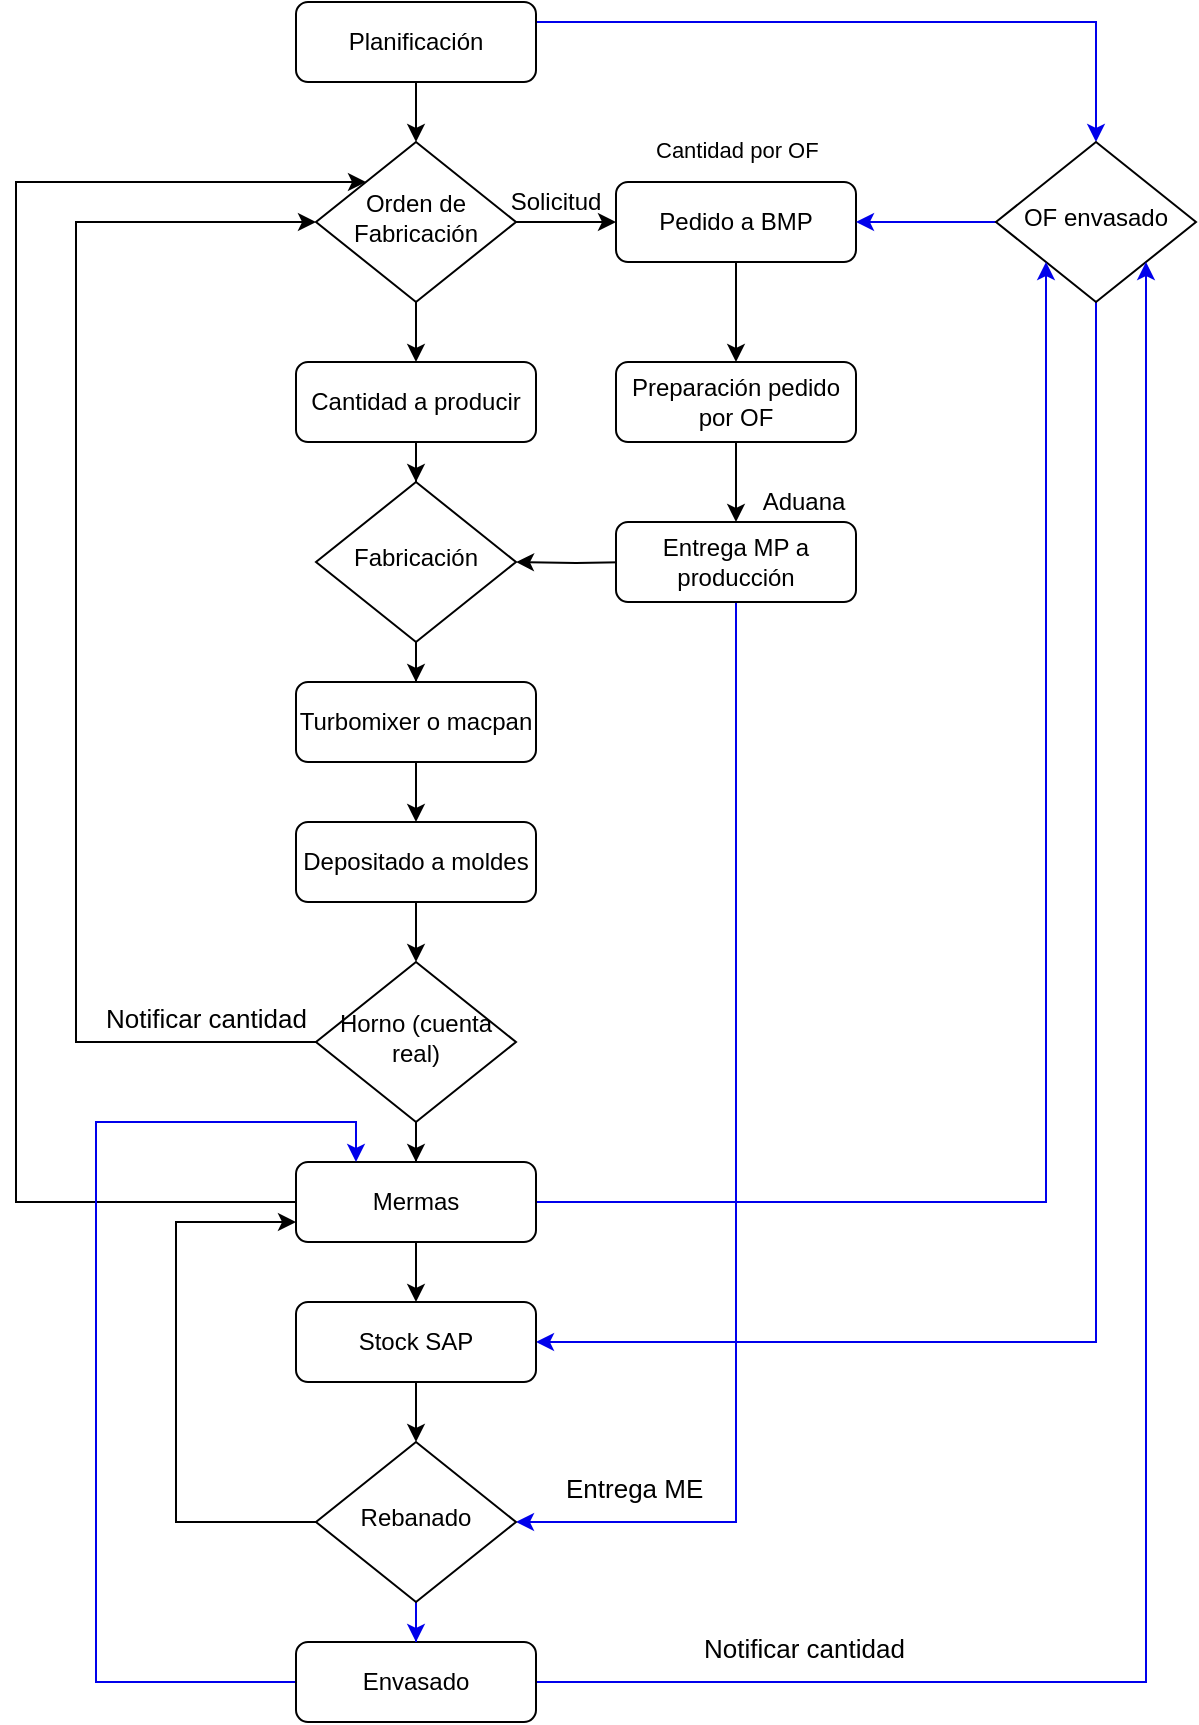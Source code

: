 <mxfile version="14.8.4" type="github">
  <diagram id="C5RBs43oDa-KdzZeNtuy" name="Page-1">
    <mxGraphModel dx="946" dy="645" grid="1" gridSize="10" guides="1" tooltips="1" connect="1" arrows="1" fold="1" page="1" pageScale="1" pageWidth="827" pageHeight="1169" math="0" shadow="0">
      <root>
        <mxCell id="WIyWlLk6GJQsqaUBKTNV-0" />
        <mxCell id="WIyWlLk6GJQsqaUBKTNV-1" parent="WIyWlLk6GJQsqaUBKTNV-0" />
        <mxCell id="bePu78S5L0XEfbbnUcpo-14" value="" style="edgeStyle=orthogonalEdgeStyle;rounded=0;orthogonalLoop=1;jettySize=auto;html=1;" edge="1" parent="WIyWlLk6GJQsqaUBKTNV-1" source="WIyWlLk6GJQsqaUBKTNV-3" target="WIyWlLk6GJQsqaUBKTNV-6">
          <mxGeometry relative="1" as="geometry" />
        </mxCell>
        <mxCell id="bePu78S5L0XEfbbnUcpo-41" value="" style="edgeStyle=orthogonalEdgeStyle;rounded=0;orthogonalLoop=1;jettySize=auto;html=1;entryX=0.5;entryY=0;entryDx=0;entryDy=0;strokeColor=#0000eb;" edge="1" parent="WIyWlLk6GJQsqaUBKTNV-1" source="WIyWlLk6GJQsqaUBKTNV-3" target="bePu78S5L0XEfbbnUcpo-40">
          <mxGeometry relative="1" as="geometry">
            <mxPoint x="550" y="130" as="targetPoint" />
            <Array as="points">
              <mxPoint x="560" y="110" />
            </Array>
          </mxGeometry>
        </mxCell>
        <mxCell id="WIyWlLk6GJQsqaUBKTNV-3" value="Planificación" style="rounded=1;whiteSpace=wrap;html=1;fontSize=12;glass=0;strokeWidth=1;shadow=0;" parent="WIyWlLk6GJQsqaUBKTNV-1" vertex="1">
          <mxGeometry x="160" y="100" width="120" height="40" as="geometry" />
        </mxCell>
        <mxCell id="bePu78S5L0XEfbbnUcpo-2" value="" style="edgeStyle=orthogonalEdgeStyle;rounded=0;orthogonalLoop=1;jettySize=auto;html=1;" edge="1" parent="WIyWlLk6GJQsqaUBKTNV-1" source="WIyWlLk6GJQsqaUBKTNV-6" target="WIyWlLk6GJQsqaUBKTNV-12">
          <mxGeometry relative="1" as="geometry" />
        </mxCell>
        <object label="" id="bePu78S5L0XEfbbnUcpo-13">
          <mxCell style="edgeStyle=orthogonalEdgeStyle;rounded=0;orthogonalLoop=1;jettySize=auto;html=1;" edge="1" parent="WIyWlLk6GJQsqaUBKTNV-1" source="WIyWlLk6GJQsqaUBKTNV-6">
            <mxGeometry relative="1" as="geometry">
              <mxPoint x="320" y="210" as="targetPoint" />
            </mxGeometry>
          </mxCell>
        </object>
        <mxCell id="WIyWlLk6GJQsqaUBKTNV-6" value="Orden de Fabricación" style="rhombus;whiteSpace=wrap;html=1;shadow=0;fontFamily=Helvetica;fontSize=12;align=center;strokeWidth=1;spacing=6;spacingTop=-4;" parent="WIyWlLk6GJQsqaUBKTNV-1" vertex="1">
          <mxGeometry x="170" y="170" width="100" height="80" as="geometry" />
        </mxCell>
        <mxCell id="bePu78S5L0XEfbbnUcpo-8" value="" style="edgeStyle=orthogonalEdgeStyle;rounded=0;orthogonalLoop=1;jettySize=auto;html=1;" edge="1" parent="WIyWlLk6GJQsqaUBKTNV-1" source="WIyWlLk6GJQsqaUBKTNV-12" target="bePu78S5L0XEfbbnUcpo-1">
          <mxGeometry relative="1" as="geometry" />
        </mxCell>
        <mxCell id="WIyWlLk6GJQsqaUBKTNV-12" value="Cantidad a producir" style="rounded=1;whiteSpace=wrap;html=1;fontSize=12;glass=0;strokeWidth=1;shadow=0;" parent="WIyWlLk6GJQsqaUBKTNV-1" vertex="1">
          <mxGeometry x="160" y="280" width="120" height="40" as="geometry" />
        </mxCell>
        <mxCell id="bePu78S5L0XEfbbnUcpo-9" value="" style="edgeStyle=orthogonalEdgeStyle;rounded=0;orthogonalLoop=1;jettySize=auto;html=1;" edge="1" parent="WIyWlLk6GJQsqaUBKTNV-1" source="bePu78S5L0XEfbbnUcpo-1" target="bePu78S5L0XEfbbnUcpo-4">
          <mxGeometry relative="1" as="geometry" />
        </mxCell>
        <mxCell id="bePu78S5L0XEfbbnUcpo-1" value="Fabricación" style="rhombus;whiteSpace=wrap;html=1;shadow=0;fontFamily=Helvetica;fontSize=12;align=center;strokeWidth=1;spacing=6;spacingTop=-4;" vertex="1" parent="WIyWlLk6GJQsqaUBKTNV-1">
          <mxGeometry x="170" y="340" width="100" height="80" as="geometry" />
        </mxCell>
        <mxCell id="bePu78S5L0XEfbbnUcpo-23" value="" style="edgeStyle=orthogonalEdgeStyle;rounded=0;orthogonalLoop=1;jettySize=auto;html=1;" edge="1" parent="WIyWlLk6GJQsqaUBKTNV-1" source="bePu78S5L0XEfbbnUcpo-3" target="bePu78S5L0XEfbbnUcpo-22">
          <mxGeometry relative="1" as="geometry" />
        </mxCell>
        <mxCell id="bePu78S5L0XEfbbnUcpo-3" value="Preparación pedido por OF" style="rounded=1;whiteSpace=wrap;html=1;fontSize=12;glass=0;strokeWidth=1;shadow=0;" vertex="1" parent="WIyWlLk6GJQsqaUBKTNV-1">
          <mxGeometry x="320" y="280" width="120" height="40" as="geometry" />
        </mxCell>
        <mxCell id="bePu78S5L0XEfbbnUcpo-28" value="" style="edgeStyle=orthogonalEdgeStyle;rounded=0;orthogonalLoop=1;jettySize=auto;html=1;" edge="1" parent="WIyWlLk6GJQsqaUBKTNV-1" source="bePu78S5L0XEfbbnUcpo-4" target="bePu78S5L0XEfbbnUcpo-27">
          <mxGeometry relative="1" as="geometry" />
        </mxCell>
        <mxCell id="bePu78S5L0XEfbbnUcpo-4" value="Turbomixer o macpan" style="rounded=1;whiteSpace=wrap;html=1;fontSize=12;glass=0;strokeWidth=1;shadow=0;" vertex="1" parent="WIyWlLk6GJQsqaUBKTNV-1">
          <mxGeometry x="160" y="440" width="120" height="40" as="geometry" />
        </mxCell>
        <mxCell id="bePu78S5L0XEfbbnUcpo-21" value="" style="edgeStyle=orthogonalEdgeStyle;rounded=0;orthogonalLoop=1;jettySize=auto;html=1;" edge="1" parent="WIyWlLk6GJQsqaUBKTNV-1" source="bePu78S5L0XEfbbnUcpo-7">
          <mxGeometry relative="1" as="geometry">
            <mxPoint x="380" y="280" as="targetPoint" />
          </mxGeometry>
        </mxCell>
        <mxCell id="bePu78S5L0XEfbbnUcpo-7" value="Pedido a BMP" style="rounded=1;whiteSpace=wrap;html=1;fontSize=12;glass=0;strokeWidth=1;shadow=0;" vertex="1" parent="WIyWlLk6GJQsqaUBKTNV-1">
          <mxGeometry x="320" y="190" width="120" height="40" as="geometry" />
        </mxCell>
        <mxCell id="bePu78S5L0XEfbbnUcpo-12" value="" style="edgeStyle=orthogonalEdgeStyle;rounded=0;orthogonalLoop=1;jettySize=auto;html=1;" edge="1" parent="WIyWlLk6GJQsqaUBKTNV-1" target="bePu78S5L0XEfbbnUcpo-1">
          <mxGeometry relative="1" as="geometry">
            <mxPoint x="330" y="380" as="sourcePoint" />
          </mxGeometry>
        </mxCell>
        <mxCell id="bePu78S5L0XEfbbnUcpo-18" value="Solicitud" style="text;html=1;strokeColor=none;fillColor=none;align=center;verticalAlign=middle;whiteSpace=wrap;rounded=0;" vertex="1" parent="WIyWlLk6GJQsqaUBKTNV-1">
          <mxGeometry x="270" y="190" width="40" height="20" as="geometry" />
        </mxCell>
        <mxCell id="bePu78S5L0XEfbbnUcpo-59" style="edgeStyle=orthogonalEdgeStyle;rounded=0;orthogonalLoop=1;jettySize=auto;html=1;entryX=1;entryY=0.5;entryDx=0;entryDy=0;fillColor=#d5e8d4;strokeColor=#0000EB;" edge="1" parent="WIyWlLk6GJQsqaUBKTNV-1" source="bePu78S5L0XEfbbnUcpo-22" target="bePu78S5L0XEfbbnUcpo-51">
          <mxGeometry relative="1" as="geometry">
            <Array as="points">
              <mxPoint x="380" y="860" />
            </Array>
          </mxGeometry>
        </mxCell>
        <mxCell id="bePu78S5L0XEfbbnUcpo-22" value="Entrega MP a producción" style="rounded=1;whiteSpace=wrap;html=1;fontSize=12;glass=0;strokeWidth=1;shadow=0;" vertex="1" parent="WIyWlLk6GJQsqaUBKTNV-1">
          <mxGeometry x="320" y="360" width="120" height="40" as="geometry" />
        </mxCell>
        <mxCell id="bePu78S5L0XEfbbnUcpo-25" value="&lt;h1 style=&quot;line-height: 120%&quot;&gt;&lt;font style=&quot;font-weight: normal ; font-size: 11px&quot;&gt;Cantidad por OF&lt;/font&gt;&lt;/h1&gt;" style="text;html=1;strokeColor=none;fillColor=none;spacing=5;spacingTop=-20;whiteSpace=wrap;overflow=hidden;rounded=0;" vertex="1" parent="WIyWlLk6GJQsqaUBKTNV-1">
          <mxGeometry x="335" y="150" width="90" height="40" as="geometry" />
        </mxCell>
        <mxCell id="bePu78S5L0XEfbbnUcpo-26" value="Aduana" style="text;html=1;strokeColor=none;fillColor=none;align=center;verticalAlign=middle;whiteSpace=wrap;rounded=0;" vertex="1" parent="WIyWlLk6GJQsqaUBKTNV-1">
          <mxGeometry x="394" y="340" width="40" height="20" as="geometry" />
        </mxCell>
        <mxCell id="bePu78S5L0XEfbbnUcpo-30" value="" style="edgeStyle=orthogonalEdgeStyle;rounded=0;orthogonalLoop=1;jettySize=auto;html=1;" edge="1" parent="WIyWlLk6GJQsqaUBKTNV-1" source="bePu78S5L0XEfbbnUcpo-27" target="bePu78S5L0XEfbbnUcpo-29">
          <mxGeometry relative="1" as="geometry" />
        </mxCell>
        <mxCell id="bePu78S5L0XEfbbnUcpo-27" value="Depositado a moldes" style="rounded=1;whiteSpace=wrap;html=1;fontSize=12;glass=0;strokeWidth=1;shadow=0;" vertex="1" parent="WIyWlLk6GJQsqaUBKTNV-1">
          <mxGeometry x="160" y="510" width="120" height="40" as="geometry" />
        </mxCell>
        <mxCell id="bePu78S5L0XEfbbnUcpo-39" value="" style="edgeStyle=orthogonalEdgeStyle;rounded=0;orthogonalLoop=1;jettySize=auto;html=1;" edge="1" parent="WIyWlLk6GJQsqaUBKTNV-1" source="bePu78S5L0XEfbbnUcpo-29">
          <mxGeometry relative="1" as="geometry">
            <mxPoint x="170" y="210" as="targetPoint" />
            <Array as="points">
              <mxPoint x="50" y="620" />
              <mxPoint x="50" y="210" />
            </Array>
          </mxGeometry>
        </mxCell>
        <mxCell id="bePu78S5L0XEfbbnUcpo-44" value="" style="edgeStyle=orthogonalEdgeStyle;rounded=0;orthogonalLoop=1;jettySize=auto;html=1;" edge="1" parent="WIyWlLk6GJQsqaUBKTNV-1" source="bePu78S5L0XEfbbnUcpo-29" target="bePu78S5L0XEfbbnUcpo-43">
          <mxGeometry relative="1" as="geometry" />
        </mxCell>
        <mxCell id="bePu78S5L0XEfbbnUcpo-29" value="Horno (cuenta real)" style="rhombus;whiteSpace=wrap;html=1;shadow=0;fontFamily=Helvetica;fontSize=12;align=center;strokeWidth=1;spacing=6;spacingTop=-4;" vertex="1" parent="WIyWlLk6GJQsqaUBKTNV-1">
          <mxGeometry x="170" y="580" width="100" height="80" as="geometry" />
        </mxCell>
        <mxCell id="bePu78S5L0XEfbbnUcpo-55" style="edgeStyle=orthogonalEdgeStyle;rounded=0;orthogonalLoop=1;jettySize=auto;html=1;exitX=0.5;exitY=1;exitDx=0;exitDy=0;entryX=1;entryY=0.5;entryDx=0;entryDy=0;strokeColor=#0000eb;" edge="1" parent="WIyWlLk6GJQsqaUBKTNV-1" source="bePu78S5L0XEfbbnUcpo-40" target="bePu78S5L0XEfbbnUcpo-48">
          <mxGeometry relative="1" as="geometry" />
        </mxCell>
        <mxCell id="bePu78S5L0XEfbbnUcpo-58" value="" style="edgeStyle=orthogonalEdgeStyle;rounded=0;orthogonalLoop=1;jettySize=auto;html=1;entryX=1;entryY=0.5;entryDx=0;entryDy=0;strokeColor=#0000eb;" edge="1" parent="WIyWlLk6GJQsqaUBKTNV-1" source="bePu78S5L0XEfbbnUcpo-40" target="bePu78S5L0XEfbbnUcpo-7">
          <mxGeometry relative="1" as="geometry">
            <mxPoint x="450" y="200" as="targetPoint" />
          </mxGeometry>
        </mxCell>
        <mxCell id="bePu78S5L0XEfbbnUcpo-40" value="OF envasado" style="rhombus;whiteSpace=wrap;html=1;shadow=0;fontFamily=Helvetica;fontSize=12;align=center;strokeWidth=1;spacing=6;spacingTop=-4;" vertex="1" parent="WIyWlLk6GJQsqaUBKTNV-1">
          <mxGeometry x="510" y="170" width="100" height="80" as="geometry" />
        </mxCell>
        <mxCell id="bePu78S5L0XEfbbnUcpo-45" style="edgeStyle=orthogonalEdgeStyle;rounded=0;orthogonalLoop=1;jettySize=auto;html=1;entryX=0;entryY=0;entryDx=0;entryDy=0;" edge="1" parent="WIyWlLk6GJQsqaUBKTNV-1" source="bePu78S5L0XEfbbnUcpo-43" target="WIyWlLk6GJQsqaUBKTNV-6">
          <mxGeometry relative="1" as="geometry">
            <mxPoint x="70" y="180" as="targetPoint" />
            <Array as="points">
              <mxPoint x="20" y="700" />
              <mxPoint x="20" y="190" />
            </Array>
          </mxGeometry>
        </mxCell>
        <mxCell id="bePu78S5L0XEfbbnUcpo-49" value="" style="edgeStyle=orthogonalEdgeStyle;rounded=0;orthogonalLoop=1;jettySize=auto;html=1;" edge="1" parent="WIyWlLk6GJQsqaUBKTNV-1" source="bePu78S5L0XEfbbnUcpo-43" target="bePu78S5L0XEfbbnUcpo-48">
          <mxGeometry relative="1" as="geometry" />
        </mxCell>
        <mxCell id="bePu78S5L0XEfbbnUcpo-61" style="edgeStyle=orthogonalEdgeStyle;rounded=0;orthogonalLoop=1;jettySize=auto;html=1;entryX=0;entryY=1;entryDx=0;entryDy=0;strokeColor=#0000eb;" edge="1" parent="WIyWlLk6GJQsqaUBKTNV-1" source="bePu78S5L0XEfbbnUcpo-43" target="bePu78S5L0XEfbbnUcpo-40">
          <mxGeometry relative="1" as="geometry">
            <mxPoint x="500" y="270" as="targetPoint" />
          </mxGeometry>
        </mxCell>
        <mxCell id="bePu78S5L0XEfbbnUcpo-43" value="Mermas" style="rounded=1;whiteSpace=wrap;html=1;fontSize=12;glass=0;strokeWidth=1;shadow=0;" vertex="1" parent="WIyWlLk6GJQsqaUBKTNV-1">
          <mxGeometry x="160" y="680" width="120" height="40" as="geometry" />
        </mxCell>
        <mxCell id="bePu78S5L0XEfbbnUcpo-46" value="&lt;h1&gt;&lt;span style=&quot;font-weight: normal&quot;&gt;&lt;font style=&quot;font-size: 13px&quot;&gt;Notificar cantidad&lt;/font&gt;&lt;/span&gt;&lt;/h1&gt;" style="text;html=1;strokeColor=none;fillColor=none;spacing=5;spacingTop=-20;whiteSpace=wrap;overflow=hidden;rounded=0;" vertex="1" parent="WIyWlLk6GJQsqaUBKTNV-1">
          <mxGeometry x="60" y="585" width="110" height="40" as="geometry" />
        </mxCell>
        <mxCell id="bePu78S5L0XEfbbnUcpo-47" style="edgeStyle=orthogonalEdgeStyle;rounded=0;orthogonalLoop=1;jettySize=auto;html=1;exitX=0.5;exitY=1;exitDx=0;exitDy=0;" edge="1" parent="WIyWlLk6GJQsqaUBKTNV-1" source="bePu78S5L0XEfbbnUcpo-46" target="bePu78S5L0XEfbbnUcpo-46">
          <mxGeometry relative="1" as="geometry" />
        </mxCell>
        <mxCell id="bePu78S5L0XEfbbnUcpo-52" value="" style="edgeStyle=orthogonalEdgeStyle;rounded=0;orthogonalLoop=1;jettySize=auto;html=1;" edge="1" parent="WIyWlLk6GJQsqaUBKTNV-1" source="bePu78S5L0XEfbbnUcpo-48" target="bePu78S5L0XEfbbnUcpo-51">
          <mxGeometry relative="1" as="geometry" />
        </mxCell>
        <mxCell id="bePu78S5L0XEfbbnUcpo-48" value="Stock SAP" style="rounded=1;whiteSpace=wrap;html=1;fontSize=12;glass=0;strokeWidth=1;shadow=0;" vertex="1" parent="WIyWlLk6GJQsqaUBKTNV-1">
          <mxGeometry x="160" y="750" width="120" height="40" as="geometry" />
        </mxCell>
        <mxCell id="bePu78S5L0XEfbbnUcpo-56" style="edgeStyle=orthogonalEdgeStyle;rounded=0;orthogonalLoop=1;jettySize=auto;html=1;entryX=1;entryY=1;entryDx=0;entryDy=0;strokeColor=#0000eb;" edge="1" parent="WIyWlLk6GJQsqaUBKTNV-1" source="bePu78S5L0XEfbbnUcpo-50" target="bePu78S5L0XEfbbnUcpo-40">
          <mxGeometry relative="1" as="geometry">
            <mxPoint x="620" y="590" as="targetPoint" />
          </mxGeometry>
        </mxCell>
        <mxCell id="bePu78S5L0XEfbbnUcpo-60" style="edgeStyle=orthogonalEdgeStyle;rounded=0;orthogonalLoop=1;jettySize=auto;html=1;entryX=0.25;entryY=0;entryDx=0;entryDy=0;strokeColor=#0000eb;" edge="1" parent="WIyWlLk6GJQsqaUBKTNV-1" source="bePu78S5L0XEfbbnUcpo-50" target="bePu78S5L0XEfbbnUcpo-43">
          <mxGeometry relative="1" as="geometry">
            <Array as="points">
              <mxPoint x="60" y="940" />
              <mxPoint x="60" y="660" />
              <mxPoint x="190" y="660" />
            </Array>
          </mxGeometry>
        </mxCell>
        <mxCell id="bePu78S5L0XEfbbnUcpo-50" value="Envasado" style="rounded=1;whiteSpace=wrap;html=1;fontSize=12;glass=0;strokeWidth=1;shadow=0;" vertex="1" parent="WIyWlLk6GJQsqaUBKTNV-1">
          <mxGeometry x="160" y="920" width="120" height="40" as="geometry" />
        </mxCell>
        <mxCell id="bePu78S5L0XEfbbnUcpo-53" style="edgeStyle=orthogonalEdgeStyle;rounded=0;orthogonalLoop=1;jettySize=auto;html=1;exitX=0;exitY=0.5;exitDx=0;exitDy=0;entryX=0;entryY=0.75;entryDx=0;entryDy=0;" edge="1" parent="WIyWlLk6GJQsqaUBKTNV-1" source="bePu78S5L0XEfbbnUcpo-51" target="bePu78S5L0XEfbbnUcpo-43">
          <mxGeometry relative="1" as="geometry">
            <Array as="points">
              <mxPoint x="100" y="860" />
              <mxPoint x="100" y="710" />
            </Array>
          </mxGeometry>
        </mxCell>
        <mxCell id="bePu78S5L0XEfbbnUcpo-54" value="" style="edgeStyle=orthogonalEdgeStyle;rounded=0;orthogonalLoop=1;jettySize=auto;html=1;strokeColor=#0000eb;" edge="1" parent="WIyWlLk6GJQsqaUBKTNV-1" source="bePu78S5L0XEfbbnUcpo-51" target="bePu78S5L0XEfbbnUcpo-50">
          <mxGeometry relative="1" as="geometry" />
        </mxCell>
        <mxCell id="bePu78S5L0XEfbbnUcpo-51" value="Rebanado" style="rhombus;whiteSpace=wrap;html=1;shadow=0;fontFamily=Helvetica;fontSize=12;align=center;strokeWidth=1;spacing=6;spacingTop=-4;" vertex="1" parent="WIyWlLk6GJQsqaUBKTNV-1">
          <mxGeometry x="170" y="820" width="100" height="80" as="geometry" />
        </mxCell>
        <mxCell id="bePu78S5L0XEfbbnUcpo-57" value="&lt;h1&gt;&lt;span style=&quot;font-weight: normal&quot;&gt;&lt;font style=&quot;font-size: 13px&quot;&gt;Notificar cantidad&lt;/font&gt;&lt;/span&gt;&lt;/h1&gt;" style="text;html=1;strokeColor=none;fillColor=none;spacing=5;spacingTop=-20;whiteSpace=wrap;overflow=hidden;rounded=0;" vertex="1" parent="WIyWlLk6GJQsqaUBKTNV-1">
          <mxGeometry x="359" y="900" width="110" height="40" as="geometry" />
        </mxCell>
        <mxCell id="bePu78S5L0XEfbbnUcpo-62" value="&lt;h1&gt;&lt;font size=&quot;2&quot;&gt;&lt;span style=&quot;font-weight: normal&quot;&gt;Entrega ME&lt;/span&gt;&lt;/font&gt;&lt;/h1&gt;" style="text;html=1;strokeColor=none;fillColor=none;spacing=5;spacingTop=-20;whiteSpace=wrap;overflow=hidden;rounded=0;" vertex="1" parent="WIyWlLk6GJQsqaUBKTNV-1">
          <mxGeometry x="290" y="820" width="80" height="40" as="geometry" />
        </mxCell>
      </root>
    </mxGraphModel>
  </diagram>
</mxfile>
